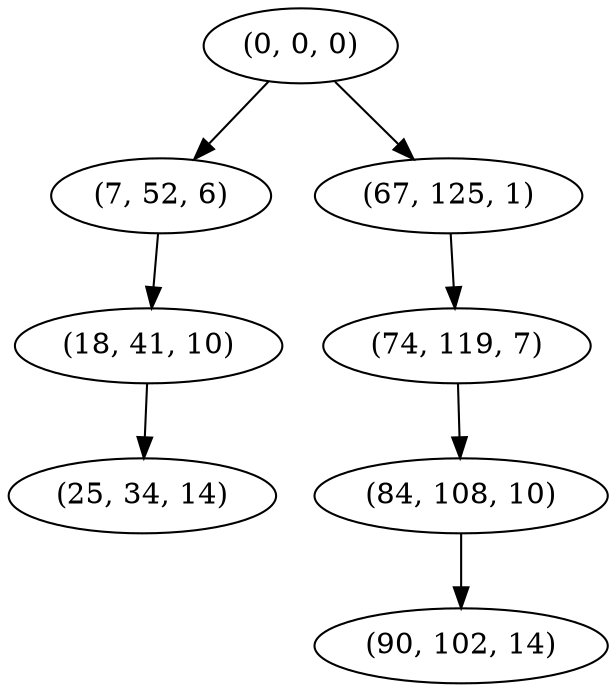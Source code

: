 digraph tree {
    "(0, 0, 0)";
    "(7, 52, 6)";
    "(18, 41, 10)";
    "(25, 34, 14)";
    "(67, 125, 1)";
    "(74, 119, 7)";
    "(84, 108, 10)";
    "(90, 102, 14)";
    "(0, 0, 0)" -> "(7, 52, 6)";
    "(0, 0, 0)" -> "(67, 125, 1)";
    "(7, 52, 6)" -> "(18, 41, 10)";
    "(18, 41, 10)" -> "(25, 34, 14)";
    "(67, 125, 1)" -> "(74, 119, 7)";
    "(74, 119, 7)" -> "(84, 108, 10)";
    "(84, 108, 10)" -> "(90, 102, 14)";
}

